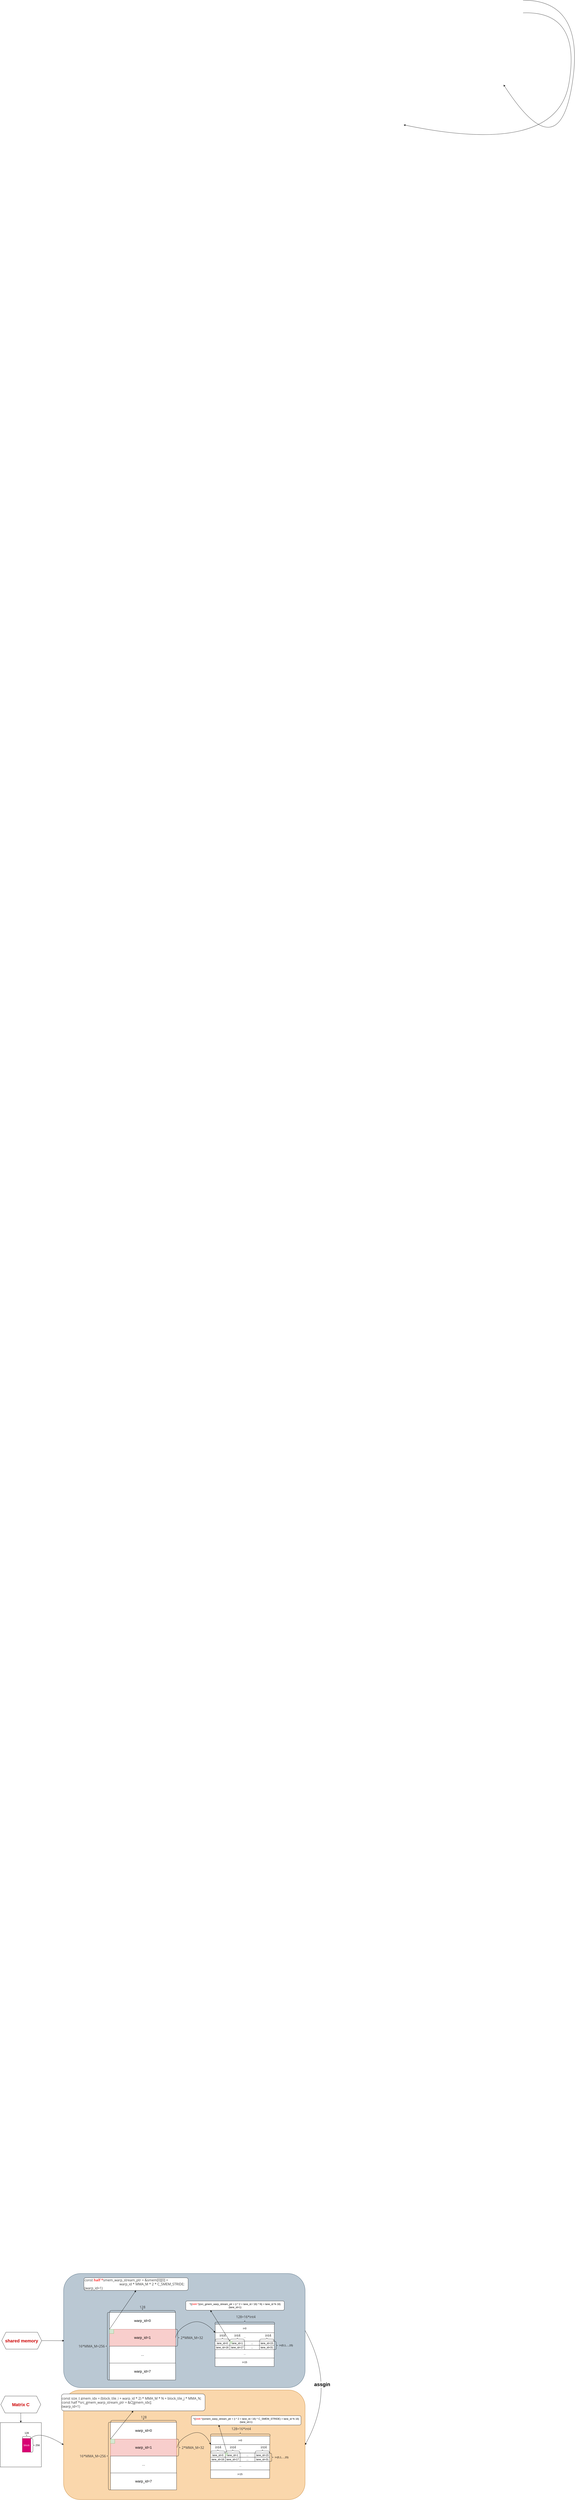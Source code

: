 <mxfile version="24.0.4" type="device">
  <diagram name="Page-1" id="_nR7e4XgD6fj8UJKNjDj">
    <mxGraphModel dx="4014" dy="-13033" grid="1" gridSize="10" guides="1" tooltips="1" connect="1" arrows="1" fold="1" page="1" pageScale="1" pageWidth="850" pageHeight="1100" math="0" shadow="0">
      <root>
        <mxCell id="0" />
        <mxCell id="1" parent="0" />
        <mxCell id="BASvvJVavqTpIo9RgMH1-2063" value="" style="rounded=1;whiteSpace=wrap;html=1;fillColor=#fad7ac;strokeColor=#b46504;" parent="1" vertex="1">
          <mxGeometry x="-1335.67" y="14871.44" width="1145" height="518.56" as="geometry" />
        </mxCell>
        <mxCell id="BASvvJVavqTpIo9RgMH1-2062" value="" style="rounded=1;whiteSpace=wrap;html=1;fillColor=#bac8d3;strokeColor=#23445d;" parent="1" vertex="1">
          <mxGeometry x="-1335.52" y="14320" width="1145" height="540" as="geometry" />
        </mxCell>
        <mxCell id="BASvvJVavqTpIo9RgMH1-695" value="" style="curved=1;endArrow=classic;html=1;rounded=0;entryX=0.5;entryY=1;entryDx=0;entryDy=0;exitX=1;exitY=0.5;exitDx=0;exitDy=0;" parent="1" target="BASvvJVavqTpIo9RgMH1-691" edge="1">
          <mxGeometry width="50" height="50" relative="1" as="geometry">
            <mxPoint x="842.71" y="3559.88" as="sourcePoint" />
            <mxPoint x="750.57" y="3960" as="targetPoint" />
            <Array as="points">
              <mxPoint x="1140" y="3560" />
              <mxPoint x="1010" y="4360" />
            </Array>
          </mxGeometry>
        </mxCell>
        <mxCell id="BASvvJVavqTpIo9RgMH1-696" value="" style="curved=1;endArrow=classic;html=1;rounded=0;entryX=0.5;entryY=1;entryDx=0;entryDy=0;exitX=1;exitY=0.5;exitDx=0;exitDy=0;" parent="1" target="BASvvJVavqTpIo9RgMH1-692" edge="1">
          <mxGeometry width="50" height="50" relative="1" as="geometry">
            <mxPoint x="842.83" y="3619.88" as="sourcePoint" />
            <mxPoint x="277" y="4150" as="targetPoint" />
            <Array as="points">
              <mxPoint x="1120" y="3610" />
              <mxPoint x="1000" y="4300" />
            </Array>
          </mxGeometry>
        </mxCell>
        <mxCell id="BASvvJVavqTpIo9RgMH1-1960" value="&lt;span class=&quot;md-plain md-expand&quot; style=&quot;box-sizing: border-box; caret-color: rgb(51, 51, 51); font-family: &amp;quot;Open Sans&amp;quot;, &amp;quot;Clear Sans&amp;quot;, &amp;quot;Helvetica Neue&amp;quot;, Helvetica, Arial, &amp;quot;Segoe UI Emoji&amp;quot;, sans-serif; font-size: 16px; orphans: 4; white-space-collapse: preserve; text-size-adjust: auto;&quot;&gt;&lt;font color=&quot;#333333&quot;&gt;const&lt;/font&gt;&lt;b style=&quot;&quot;&gt;&lt;font color=&quot;#ff3333&quot;&gt; half *&lt;/font&gt;&lt;/b&gt;&lt;font color=&quot;#333333&quot;&gt;smem_warp_stream_ptr = &amp;amp;smem[0][0] &lt;/font&gt;&lt;/span&gt;&lt;span class=&quot;md-plain&quot; style=&quot;box-sizing: border-box; caret-color: rgb(51, 51, 51); color: rgb(51, 51, 51); font-family: &amp;quot;Open Sans&amp;quot;, &amp;quot;Clear Sans&amp;quot;, &amp;quot;Helvetica Neue&amp;quot;, Helvetica, Arial, &amp;quot;Segoe UI Emoji&amp;quot;, sans-serif; font-size: 16px; orphans: 4; white-space-collapse: preserve; text-size-adjust: auto;&quot;&gt;+ &lt;/span&gt;&lt;div&gt;&lt;span class=&quot;md-plain&quot; style=&quot;box-sizing: border-box; caret-color: rgb(51, 51, 51); color: rgb(51, 51, 51); font-family: &amp;quot;Open Sans&amp;quot;, &amp;quot;Clear Sans&amp;quot;, &amp;quot;Helvetica Neue&amp;quot;, Helvetica, Arial, &amp;quot;Segoe UI Emoji&amp;quot;, sans-serif; font-size: 16px; orphans: 4; white-space-collapse: preserve; text-size-adjust: auto;&quot;&gt;&lt;span style=&quot;white-space: pre;&quot;&gt;&#x9;&lt;/span&gt;&lt;span style=&quot;white-space: pre;&quot;&gt;&#x9;&lt;/span&gt;&lt;span style=&quot;white-space: pre;&quot;&gt;&#x9;&lt;/span&gt;&lt;span style=&quot;white-space: pre;&quot;&gt;&#x9;&lt;/span&gt;&lt;span style=&quot;white-space: pre;&quot;&gt;&#x9;&lt;/span&gt;warp_id * MMA_M * 2 * C_SMEM_STRIDE;&lt;/span&gt;&lt;/div&gt;&lt;div&gt;&lt;span class=&quot;md-plain&quot; style=&quot;box-sizing: border-box; caret-color: rgb(51, 51, 51); color: rgb(51, 51, 51); font-family: &amp;quot;Open Sans&amp;quot;, &amp;quot;Clear Sans&amp;quot;, &amp;quot;Helvetica Neue&amp;quot;, Helvetica, Arial, &amp;quot;Segoe UI Emoji&amp;quot;, sans-serif; font-size: 16px; orphans: 4; white-space-collapse: preserve; text-size-adjust: auto;&quot;&gt;(warp_id=1)&lt;/span&gt;&lt;/div&gt;" style="rounded=1;whiteSpace=wrap;html=1;align=left;" parent="1" vertex="1">
          <mxGeometry x="-1239.36" y="14340" width="494.3" height="60" as="geometry" />
        </mxCell>
        <mxCell id="BASvvJVavqTpIo9RgMH1-1961" value="&lt;font style=&quot;font-size: 17px;&quot;&gt;warp_id=0&lt;/font&gt;" style="rounded=0;whiteSpace=wrap;html=1;" parent="1" vertex="1">
          <mxGeometry x="-1118.06" y="14504" width="313" height="80" as="geometry" />
        </mxCell>
        <mxCell id="BASvvJVavqTpIo9RgMH1-1968" value="&lt;font style=&quot;font-size: 17px;&quot;&gt;warp_id=1&lt;/font&gt;" style="rounded=0;whiteSpace=wrap;html=1;fillColor=#f8cecc;strokeColor=#b85450;" parent="1" vertex="1">
          <mxGeometry x="-1117.72" y="14584" width="313" height="80" as="geometry" />
        </mxCell>
        <mxCell id="BASvvJVavqTpIo9RgMH1-1969" value="" style="shape=curlyBracket;whiteSpace=wrap;html=1;rounded=1;flipH=1;labelPosition=right;verticalLabelPosition=middle;align=left;verticalAlign=middle;" parent="1" vertex="1">
          <mxGeometry x="-804.72" y="14584" width="20" height="80" as="geometry" />
        </mxCell>
        <mxCell id="BASvvJVavqTpIo9RgMH1-1970" value="&lt;span style=&quot;color: rgb(51, 51, 51); font-family: &amp;quot;Open Sans&amp;quot;, &amp;quot;Clear Sans&amp;quot;, &amp;quot;Helvetica Neue&amp;quot;, Helvetica, Arial, &amp;quot;Segoe UI Emoji&amp;quot;, sans-serif; font-size: 16px; orphans: 4; text-align: left; caret-color: rgb(51, 51, 51); white-space: pre-wrap;&quot;&gt;2*MMA_M=32&lt;/span&gt;" style="text;html=1;align=center;verticalAlign=middle;resizable=0;points=[];autosize=1;strokeColor=none;fillColor=none;" parent="1" vertex="1">
          <mxGeometry x="-793.2" y="14609" width="130" height="30" as="geometry" />
        </mxCell>
        <mxCell id="BASvvJVavqTpIo9RgMH1-1971" value="" style="shape=curlyBracket;whiteSpace=wrap;html=1;rounded=1;flipH=1;labelPosition=right;verticalLabelPosition=middle;align=left;verticalAlign=middle;rotation=-90;" parent="1" vertex="1">
          <mxGeometry x="-971.22" y="14340" width="20" height="310" as="geometry" />
        </mxCell>
        <mxCell id="BASvvJVavqTpIo9RgMH1-1972" value="&lt;span style=&quot;color: rgb(51, 51, 51); font-family: &amp;quot;Open Sans&amp;quot;, &amp;quot;Clear Sans&amp;quot;, &amp;quot;Helvetica Neue&amp;quot;, Helvetica, Arial, &amp;quot;Segoe UI Emoji&amp;quot;, sans-serif; font-size: 16px; orphans: 4; text-align: left; caret-color: rgb(51, 51, 51); white-space: pre-wrap;&quot;&gt;128&lt;/span&gt;" style="text;html=1;align=center;verticalAlign=middle;resizable=0;points=[];autosize=1;strokeColor=none;fillColor=none;" parent="1" vertex="1">
          <mxGeometry x="-986.58" y="14464" width="50" height="30" as="geometry" />
        </mxCell>
        <mxCell id="BASvvJVavqTpIo9RgMH1-1973" value="&lt;font style=&quot;font-size: 17px;&quot;&gt;...&lt;/font&gt;" style="rounded=0;whiteSpace=wrap;html=1;" parent="1" vertex="1">
          <mxGeometry x="-1118.08" y="14664" width="313" height="80" as="geometry" />
        </mxCell>
        <mxCell id="BASvvJVavqTpIo9RgMH1-1974" value="&lt;font style=&quot;font-size: 17px;&quot;&gt;warp_id=7&lt;/font&gt;" style="rounded=0;whiteSpace=wrap;html=1;" parent="1" vertex="1">
          <mxGeometry x="-1117.72" y="14744" width="313" height="80" as="geometry" />
        </mxCell>
        <mxCell id="BASvvJVavqTpIo9RgMH1-1975" value="" style="shape=curlyBracket;whiteSpace=wrap;html=1;rounded=1;labelPosition=left;verticalLabelPosition=middle;align=right;verticalAlign=middle;" parent="1" vertex="1">
          <mxGeometry x="-1138.06" y="14504" width="20" height="320" as="geometry" />
        </mxCell>
        <mxCell id="BASvvJVavqTpIo9RgMH1-1976" value="&lt;span style=&quot;color: rgb(51, 51, 51); font-family: &amp;quot;Open Sans&amp;quot;, &amp;quot;Clear Sans&amp;quot;, &amp;quot;Helvetica Neue&amp;quot;, Helvetica, Arial, &amp;quot;Segoe UI Emoji&amp;quot;, sans-serif; font-size: 16px; orphans: 4; text-align: left; caret-color: rgb(51, 51, 51); white-space: pre-wrap;&quot;&gt;16*MMA_M=256&lt;/span&gt;" style="text;html=1;align=center;verticalAlign=middle;resizable=0;points=[];autosize=1;strokeColor=none;fillColor=none;" parent="1" vertex="1">
          <mxGeometry x="-1273.06" y="14649" width="140" height="30" as="geometry" />
        </mxCell>
        <mxCell id="BASvvJVavqTpIo9RgMH1-1977" value="" style="whiteSpace=wrap;html=1;aspect=fixed;fillColor=#d5e8d4;strokeColor=#82b366;" parent="1" vertex="1">
          <mxGeometry x="-1117.72" y="14584" width="20" height="20" as="geometry" />
        </mxCell>
        <mxCell id="BASvvJVavqTpIo9RgMH1-1978" value="" style="endArrow=classic;html=1;rounded=0;entryX=0.5;entryY=1;entryDx=0;entryDy=0;exitX=0;exitY=1;exitDx=0;exitDy=0;" parent="1" source="BASvvJVavqTpIo9RgMH1-1961" target="BASvvJVavqTpIo9RgMH1-1960" edge="1">
          <mxGeometry width="50" height="50" relative="1" as="geometry">
            <mxPoint x="-1205.06" y="14504" as="sourcePoint" />
            <mxPoint x="-1155.06" y="14454" as="targetPoint" />
          </mxGeometry>
        </mxCell>
        <mxCell id="BASvvJVavqTpIo9RgMH1-1979" value="lane_id=0" style="rounded=0;whiteSpace=wrap;html=1;" parent="1" vertex="1">
          <mxGeometry x="-617.69" y="14640" width="70.19" height="20" as="geometry" />
        </mxCell>
        <mxCell id="BASvvJVavqTpIo9RgMH1-1983" value="..." style="rounded=0;whiteSpace=wrap;html=1;" parent="1" vertex="1">
          <mxGeometry x="-616.93" y="14600" width="280" height="40" as="geometry" />
        </mxCell>
        <mxCell id="BASvvJVavqTpIo9RgMH1-1984" value="i=0" style="rounded=0;whiteSpace=wrap;html=1;" parent="1" vertex="1">
          <mxGeometry x="-616.69" y="14560" width="280" height="40" as="geometry" />
        </mxCell>
        <mxCell id="BASvvJVavqTpIo9RgMH1-1985" value="" style="shape=curlyBracket;whiteSpace=wrap;html=1;rounded=1;flipH=1;labelPosition=right;verticalLabelPosition=middle;align=left;verticalAlign=middle;rotation=-90;" parent="1" vertex="1">
          <mxGeometry x="-486.44" y="14408.75" width="20" height="282.5" as="geometry" />
        </mxCell>
        <mxCell id="BASvvJVavqTpIo9RgMH1-1986" value="&lt;span style=&quot;color: rgb(51, 51, 51); font-family: &amp;quot;Open Sans&amp;quot;, &amp;quot;Clear Sans&amp;quot;, &amp;quot;Helvetica Neue&amp;quot;, Helvetica, Arial, &amp;quot;Segoe UI Emoji&amp;quot;, sans-serif; font-size: 16px; orphans: 4; text-align: left; caret-color: rgb(51, 51, 51); white-space: pre-wrap;&quot;&gt;128=16*int4&lt;/span&gt;" style="text;html=1;align=center;verticalAlign=middle;resizable=0;points=[];autosize=1;strokeColor=none;fillColor=none;" parent="1" vertex="1">
          <mxGeometry x="-526.67" y="14510" width="110" height="30" as="geometry" />
        </mxCell>
        <mxCell id="BASvvJVavqTpIo9RgMH1-1987" value="lane_id=16" style="rounded=0;whiteSpace=wrap;html=1;" parent="1" vertex="1">
          <mxGeometry x="-617.69" y="14660" width="70.19" height="20" as="geometry" />
        </mxCell>
        <mxCell id="BASvvJVavqTpIo9RgMH1-1988" value="lane_id=1" style="rounded=0;whiteSpace=wrap;html=1;" parent="1" vertex="1">
          <mxGeometry x="-547.5" y="14640" width="70.19" height="20" as="geometry" />
        </mxCell>
        <mxCell id="BASvvJVavqTpIo9RgMH1-1989" value="..." style="rounded=0;whiteSpace=wrap;html=1;" parent="1" vertex="1">
          <mxGeometry x="-477.31" y="14640" width="70.19" height="20" as="geometry" />
        </mxCell>
        <mxCell id="BASvvJVavqTpIo9RgMH1-1990" value="lane_id=15" style="rounded=0;whiteSpace=wrap;html=1;" parent="1" vertex="1">
          <mxGeometry x="-407.12" y="14640" width="70.19" height="20" as="geometry" />
        </mxCell>
        <mxCell id="BASvvJVavqTpIo9RgMH1-1991" value="lane_id=17" style="rounded=0;whiteSpace=wrap;html=1;" parent="1" vertex="1">
          <mxGeometry x="-547.5" y="14660" width="70.19" height="20" as="geometry" />
        </mxCell>
        <mxCell id="BASvvJVavqTpIo9RgMH1-1992" value="..." style="rounded=0;whiteSpace=wrap;html=1;" parent="1" vertex="1">
          <mxGeometry x="-477.31" y="14660" width="70.19" height="20" as="geometry" />
        </mxCell>
        <mxCell id="BASvvJVavqTpIo9RgMH1-1993" value="lane_id=31" style="rounded=0;whiteSpace=wrap;html=1;" parent="1" vertex="1">
          <mxGeometry x="-407.12" y="14660" width="70.19" height="20" as="geometry" />
        </mxCell>
        <mxCell id="BASvvJVavqTpIo9RgMH1-1994" value="" style="shape=curlyBracket;whiteSpace=wrap;html=1;rounded=1;labelPosition=left;verticalLabelPosition=middle;align=right;verticalAlign=middle;rotation=90;" parent="1" vertex="1">
          <mxGeometry x="-593.05" y="14596.82" width="20" height="66.88" as="geometry" />
        </mxCell>
        <mxCell id="BASvvJVavqTpIo9RgMH1-1996" value="" style="shape=curlyBracket;whiteSpace=wrap;html=1;rounded=1;labelPosition=left;verticalLabelPosition=middle;align=right;verticalAlign=middle;rotation=90;" parent="1" vertex="1">
          <mxGeometry x="-522.41" y="14596.82" width="20" height="66.88" as="geometry" />
        </mxCell>
        <mxCell id="BASvvJVavqTpIo9RgMH1-1997" value="" style="shape=curlyBracket;whiteSpace=wrap;html=1;rounded=1;labelPosition=left;verticalLabelPosition=middle;align=right;verticalAlign=middle;rotation=90;" parent="1" vertex="1">
          <mxGeometry x="-382.03" y="14596.82" width="20" height="66.88" as="geometry" />
        </mxCell>
        <mxCell id="BASvvJVavqTpIo9RgMH1-1999" value="&lt;span style=&quot;color: rgb(51, 51, 51); font-family: &amp;quot;Open Sans&amp;quot;, &amp;quot;Clear Sans&amp;quot;, &amp;quot;Helvetica Neue&amp;quot;, Helvetica, Arial, &amp;quot;Segoe UI Emoji&amp;quot;, sans-serif; font-size: 16px; font-style: normal; font-variant-ligatures: normal; font-variant-caps: normal; font-weight: 400; letter-spacing: normal; orphans: 4; text-align: left; text-indent: 0px; text-transform: none; widows: 2; word-spacing: 0px; -webkit-text-stroke-width: 0px; caret-color: rgb(51, 51, 51); white-space: pre-wrap; background-color: rgb(251, 251, 251); text-decoration-thickness: initial; text-decoration-style: initial; text-decoration-color: initial; display: inline !important; float: none;&quot;&gt;int4&lt;/span&gt;" style="text;whiteSpace=wrap;html=1;" parent="1" vertex="1">
          <mxGeometry x="-598.05" y="14596.82" width="30" height="30" as="geometry" />
        </mxCell>
        <mxCell id="BASvvJVavqTpIo9RgMH1-2000" value="&lt;span style=&quot;color: rgb(51, 51, 51); font-family: &amp;quot;Open Sans&amp;quot;, &amp;quot;Clear Sans&amp;quot;, &amp;quot;Helvetica Neue&amp;quot;, Helvetica, Arial, &amp;quot;Segoe UI Emoji&amp;quot;, sans-serif; font-size: 16px; font-style: normal; font-variant-ligatures: normal; font-variant-caps: normal; font-weight: 400; letter-spacing: normal; orphans: 4; text-align: left; text-indent: 0px; text-transform: none; widows: 2; word-spacing: 0px; -webkit-text-stroke-width: 0px; caret-color: rgb(51, 51, 51); white-space: pre-wrap; background-color: rgb(251, 251, 251); text-decoration-thickness: initial; text-decoration-style: initial; text-decoration-color: initial; display: inline !important; float: none;&quot;&gt;int4&lt;/span&gt;" style="text;whiteSpace=wrap;html=1;" parent="1" vertex="1">
          <mxGeometry x="-527.69" y="14596.82" width="30" height="30" as="geometry" />
        </mxCell>
        <mxCell id="BASvvJVavqTpIo9RgMH1-2001" value="&lt;span style=&quot;color: rgb(51, 51, 51); font-family: &amp;quot;Open Sans&amp;quot;, &amp;quot;Clear Sans&amp;quot;, &amp;quot;Helvetica Neue&amp;quot;, Helvetica, Arial, &amp;quot;Segoe UI Emoji&amp;quot;, sans-serif; font-size: 16px; font-style: normal; font-variant-ligatures: normal; font-variant-caps: normal; font-weight: 400; letter-spacing: normal; orphans: 4; text-align: left; text-indent: 0px; text-transform: none; widows: 2; word-spacing: 0px; -webkit-text-stroke-width: 0px; caret-color: rgb(51, 51, 51); white-space: pre-wrap; background-color: rgb(251, 251, 251); text-decoration-thickness: initial; text-decoration-style: initial; text-decoration-color: initial; display: inline !important; float: none;&quot;&gt;int4&lt;/span&gt;" style="text;whiteSpace=wrap;html=1;" parent="1" vertex="1">
          <mxGeometry x="-382.03" y="14596.82" width="30" height="30" as="geometry" />
        </mxCell>
        <mxCell id="BASvvJVavqTpIo9RgMH1-2003" value="..." style="rounded=0;whiteSpace=wrap;html=1;" parent="1" vertex="1">
          <mxGeometry x="-617.19" y="14680" width="280" height="40" as="geometry" />
        </mxCell>
        <mxCell id="BASvvJVavqTpIo9RgMH1-2004" value="i=15" style="rounded=0;whiteSpace=wrap;html=1;" parent="1" vertex="1">
          <mxGeometry x="-617.44" y="14720" width="280" height="40" as="geometry" />
        </mxCell>
        <mxCell id="BASvvJVavqTpIo9RgMH1-2005" value="" style="shape=curlyBracket;whiteSpace=wrap;html=1;rounded=1;flipH=1;labelPosition=right;verticalLabelPosition=middle;align=left;verticalAlign=middle;" parent="1" vertex="1">
          <mxGeometry x="-337.67" y="14641" width="20" height="38.75" as="geometry" />
        </mxCell>
        <mxCell id="BASvvJVavqTpIo9RgMH1-2009" value="i=(0,1,...,15)" style="text;html=1;align=center;verticalAlign=middle;resizable=0;points=[];autosize=1;strokeColor=none;fillColor=none;" parent="1" vertex="1">
          <mxGeometry x="-325.7" y="14645.38" width="90" height="30" as="geometry" />
        </mxCell>
        <mxCell id="BASvvJVavqTpIo9RgMH1-2010" value="" style="rounded=0;whiteSpace=wrap;html=1;" parent="1" vertex="1">
          <mxGeometry x="-1635.92" y="15025.72" width="195" height="210" as="geometry" />
        </mxCell>
        <mxCell id="BASvvJVavqTpIo9RgMH1-2011" value="block" style="rounded=0;whiteSpace=wrap;html=1;fillColor=#d80073;fontColor=#ffffff;strokeColor=#A50040;" parent="1" vertex="1">
          <mxGeometry x="-1531.08" y="15100.72" width="40" height="65" as="geometry" />
        </mxCell>
        <mxCell id="BASvvJVavqTpIo9RgMH1-2014" value="&lt;font style=&quot;font-size: 17px;&quot;&gt;warp_id=0&lt;/font&gt;" style="rounded=0;whiteSpace=wrap;html=1;" parent="1" vertex="1">
          <mxGeometry x="-1113.29" y="15024" width="313" height="80" as="geometry" />
        </mxCell>
        <mxCell id="BASvvJVavqTpIo9RgMH1-2015" value="&lt;font style=&quot;font-size: 17px;&quot;&gt;warp_id=1&lt;/font&gt;" style="rounded=0;whiteSpace=wrap;html=1;fillColor=#f8cecc;strokeColor=#b85450;" parent="1" vertex="1">
          <mxGeometry x="-1112.95" y="15104" width="313" height="80" as="geometry" />
        </mxCell>
        <mxCell id="BASvvJVavqTpIo9RgMH1-2016" value="" style="shape=curlyBracket;whiteSpace=wrap;html=1;rounded=1;flipH=1;labelPosition=right;verticalLabelPosition=middle;align=left;verticalAlign=middle;" parent="1" vertex="1">
          <mxGeometry x="-799.95" y="15104" width="20" height="80" as="geometry" />
        </mxCell>
        <mxCell id="BASvvJVavqTpIo9RgMH1-2017" value="&lt;span style=&quot;color: rgb(51, 51, 51); font-family: &amp;quot;Open Sans&amp;quot;, &amp;quot;Clear Sans&amp;quot;, &amp;quot;Helvetica Neue&amp;quot;, Helvetica, Arial, &amp;quot;Segoe UI Emoji&amp;quot;, sans-serif; font-size: 16px; orphans: 4; text-align: left; caret-color: rgb(51, 51, 51); white-space: pre-wrap;&quot;&gt;2*MMA_M=32&lt;/span&gt;" style="text;html=1;align=center;verticalAlign=middle;resizable=0;points=[];autosize=1;strokeColor=none;fillColor=none;" parent="1" vertex="1">
          <mxGeometry x="-788.43" y="15129" width="130" height="30" as="geometry" />
        </mxCell>
        <mxCell id="BASvvJVavqTpIo9RgMH1-2018" value="" style="shape=curlyBracket;whiteSpace=wrap;html=1;rounded=1;flipH=1;labelPosition=right;verticalLabelPosition=middle;align=left;verticalAlign=middle;rotation=-90;" parent="1" vertex="1">
          <mxGeometry x="-966.45" y="14860" width="20" height="310" as="geometry" />
        </mxCell>
        <mxCell id="BASvvJVavqTpIo9RgMH1-2019" value="&lt;span style=&quot;color: rgb(51, 51, 51); font-family: &amp;quot;Open Sans&amp;quot;, &amp;quot;Clear Sans&amp;quot;, &amp;quot;Helvetica Neue&amp;quot;, Helvetica, Arial, &amp;quot;Segoe UI Emoji&amp;quot;, sans-serif; font-size: 16px; orphans: 4; text-align: left; caret-color: rgb(51, 51, 51); white-space: pre-wrap;&quot;&gt;128&lt;/span&gt;" style="text;html=1;align=center;verticalAlign=middle;resizable=0;points=[];autosize=1;strokeColor=none;fillColor=none;" parent="1" vertex="1">
          <mxGeometry x="-981.45" y="14985" width="50" height="30" as="geometry" />
        </mxCell>
        <mxCell id="BASvvJVavqTpIo9RgMH1-2020" value="&lt;font style=&quot;font-size: 17px;&quot;&gt;...&lt;/font&gt;" style="rounded=0;whiteSpace=wrap;html=1;" parent="1" vertex="1">
          <mxGeometry x="-1113.31" y="15184" width="313" height="80" as="geometry" />
        </mxCell>
        <mxCell id="BASvvJVavqTpIo9RgMH1-2021" value="&lt;font style=&quot;font-size: 17px;&quot;&gt;warp_id=7&lt;/font&gt;" style="rounded=0;whiteSpace=wrap;html=1;" parent="1" vertex="1">
          <mxGeometry x="-1112.95" y="15264" width="313" height="80" as="geometry" />
        </mxCell>
        <mxCell id="BASvvJVavqTpIo9RgMH1-2022" value="" style="shape=curlyBracket;whiteSpace=wrap;html=1;rounded=1;labelPosition=left;verticalLabelPosition=middle;align=right;verticalAlign=middle;" parent="1" vertex="1">
          <mxGeometry x="-1133.29" y="15024" width="20" height="320" as="geometry" />
        </mxCell>
        <mxCell id="BASvvJVavqTpIo9RgMH1-2023" value="&lt;span style=&quot;color: rgb(51, 51, 51); font-family: &amp;quot;Open Sans&amp;quot;, &amp;quot;Clear Sans&amp;quot;, &amp;quot;Helvetica Neue&amp;quot;, Helvetica, Arial, &amp;quot;Segoe UI Emoji&amp;quot;, sans-serif; font-size: 16px; orphans: 4; text-align: left; caret-color: rgb(51, 51, 51); white-space: pre-wrap;&quot;&gt;16*MMA_M=256&lt;/span&gt;" style="text;html=1;align=center;verticalAlign=middle;resizable=0;points=[];autosize=1;strokeColor=none;fillColor=none;" parent="1" vertex="1">
          <mxGeometry x="-1268.29" y="15169" width="140" height="30" as="geometry" />
        </mxCell>
        <mxCell id="BASvvJVavqTpIo9RgMH1-2024" value="" style="whiteSpace=wrap;html=1;aspect=fixed;fillColor=#d5e8d4;strokeColor=#82b366;" parent="1" vertex="1">
          <mxGeometry x="-1112.95" y="15104" width="20" height="20" as="geometry" />
        </mxCell>
        <mxCell id="BASvvJVavqTpIo9RgMH1-2025" value="" style="shape=curlyBracket;whiteSpace=wrap;html=1;rounded=1;flipH=1;labelPosition=right;verticalLabelPosition=middle;align=left;verticalAlign=middle;" parent="1" vertex="1">
          <mxGeometry x="-1490.92" y="15100.72" width="20" height="65" as="geometry" />
        </mxCell>
        <mxCell id="BASvvJVavqTpIo9RgMH1-2026" value="256" style="text;html=1;align=center;verticalAlign=middle;resizable=0;points=[];autosize=1;strokeColor=none;fillColor=none;" parent="1" vertex="1">
          <mxGeometry x="-1479.45" y="15118.22" width="40" height="30" as="geometry" />
        </mxCell>
        <mxCell id="BASvvJVavqTpIo9RgMH1-2027" value="" style="shape=curlyBracket;whiteSpace=wrap;html=1;rounded=1;labelPosition=left;verticalLabelPosition=middle;align=right;verticalAlign=middle;rotation=90;" parent="1" vertex="1">
          <mxGeometry x="-1520.91" y="15071.72" width="20" height="39" as="geometry" />
        </mxCell>
        <mxCell id="BASvvJVavqTpIo9RgMH1-2028" value="128" style="text;html=1;align=center;verticalAlign=middle;resizable=0;points=[];autosize=1;strokeColor=none;fillColor=none;" parent="1" vertex="1">
          <mxGeometry x="-1531.08" y="15059.72" width="40" height="30" as="geometry" />
        </mxCell>
        <mxCell id="BASvvJVavqTpIo9RgMH1-2029" value="&lt;div&gt;&lt;font color=&quot;#cc0000&quot; style=&quot;font-size: 21px;&quot;&gt;&lt;b&gt;shared memory&lt;/b&gt;&lt;/font&gt;&lt;/div&gt;" style="shape=hexagon;perimeter=hexagonPerimeter2;whiteSpace=wrap;html=1;fixedSize=1;" parent="1" vertex="1">
          <mxGeometry x="-1628.9" y="14597.82" width="189.45" height="80" as="geometry" />
        </mxCell>
        <mxCell id="BASvvJVavqTpIo9RgMH1-2030" value="" style="curved=1;endArrow=classic;html=1;rounded=0;exitX=1;exitY=0.5;exitDx=0;exitDy=0;entryX=0;entryY=1;entryDx=0;entryDy=0;" parent="1" source="BASvvJVavqTpIo9RgMH1-1968" target="BASvvJVavqTpIo9RgMH1-1984" edge="1">
          <mxGeometry width="50" height="50" relative="1" as="geometry">
            <mxPoint x="-638.69" y="14430" as="sourcePoint" />
            <mxPoint x="-588.69" y="14380" as="targetPoint" />
            <Array as="points">
              <mxPoint x="-794.69" y="14580" />
              <mxPoint x="-678.69" y="14530" />
            </Array>
          </mxGeometry>
        </mxCell>
        <mxCell id="BASvvJVavqTpIo9RgMH1-2031" value="&lt;span style=&quot;caret-color: rgb(51, 51, 51); color: rgb(51, 51, 51); font-family: &amp;quot;Open Sans&amp;quot;, &amp;quot;Clear Sans&amp;quot;, &amp;quot;Helvetica Neue&amp;quot;, Helvetica, Arial, &amp;quot;Segoe UI Emoji&amp;quot;, sans-serif; font-size: 16px; orphans: 4; white-space-collapse: preserve; text-size-adjust: auto; background-color: rgb(255, 255, 255);&quot;&gt;const size_t gmem_idx = (block_tile_i + warp_id * 2) * MMA_M * N + block_tile_j * MMA_N;&lt;/span&gt;&lt;div&gt;&lt;div style=&quot;orphans: 4;&quot;&gt;&lt;span style=&quot;caret-color: rgb(51, 51, 51); color: rgb(51, 51, 51); font-family: &amp;quot;Open Sans&amp;quot;, &amp;quot;Clear Sans&amp;quot;, &amp;quot;Helvetica Neue&amp;quot;, Helvetica, Arial, &amp;quot;Segoe UI Emoji&amp;quot;, sans-serif; font-size: 16px; white-space-collapse: preserve; text-size-adjust: auto; background-color: rgb(255, 255, 255);&quot;&gt;const half *src_gmem_warp_stream_ptr = &amp;amp;C[gmem_idx];&lt;/span&gt;&lt;font face=&quot;Open Sans, Clear Sans, Helvetica Neue, Helvetica, Arial, Segoe UI Emoji, sans-serif&quot; color=&quot;#333333&quot;&gt;&lt;span style=&quot;font-size: 16px; caret-color: rgb(51, 51, 51); white-space-collapse: preserve;&quot;&gt;&lt;br&gt;&lt;/span&gt;&lt;/font&gt;&lt;/div&gt;&lt;div&gt;&lt;span style=&quot;caret-color: rgb(51, 51, 51); color: rgb(51, 51, 51); font-family: &amp;quot;Open Sans&amp;quot;, &amp;quot;Clear Sans&amp;quot;, &amp;quot;Helvetica Neue&amp;quot;, Helvetica, Arial, &amp;quot;Segoe UI Emoji&amp;quot;, sans-serif; font-size: 16px; orphans: 4; white-space-collapse: preserve; text-size-adjust: auto; background-color: rgb(255, 255, 255);&quot;&gt;(warp_id=1)&lt;/span&gt;&lt;/div&gt;&lt;/div&gt;" style="rounded=1;whiteSpace=wrap;html=1;align=left;" parent="1" vertex="1">
          <mxGeometry x="-1345.54" y="14890" width="680.7" height="80" as="geometry" />
        </mxCell>
        <mxCell id="BASvvJVavqTpIo9RgMH1-2032" value="" style="endArrow=classic;html=1;rounded=0;entryX=0.5;entryY=1;entryDx=0;entryDy=0;exitX=0;exitY=1;exitDx=0;exitDy=0;" parent="1" source="BASvvJVavqTpIo9RgMH1-2014" target="BASvvJVavqTpIo9RgMH1-2031" edge="1">
          <mxGeometry width="50" height="50" relative="1" as="geometry">
            <mxPoint x="-1108" y="14594" as="sourcePoint" />
            <mxPoint x="-982" y="14410" as="targetPoint" />
          </mxGeometry>
        </mxCell>
        <mxCell id="BASvvJVavqTpIo9RgMH1-2033" value="*((&lt;b style=&quot;color: rgb(255, 51, 51);&quot;&gt;int4 *&lt;/b&gt;)(src_gmem_warp_stream_ptr + (i * 2 + lane_id / 16) * N) + lane_id % 16)&lt;div&gt;(lane_id=1)&lt;/div&gt;" style="rounded=1;whiteSpace=wrap;html=1;" parent="1" vertex="1">
          <mxGeometry x="-756.27" y="14450" width="467" height="44" as="geometry" />
        </mxCell>
        <mxCell id="BASvvJVavqTpIo9RgMH1-2034" value="" style="whiteSpace=wrap;html=1;aspect=fixed;fillColor=#d5e8d4;strokeColor=#82b366;" parent="1" vertex="1">
          <mxGeometry x="-547.5" y="14640" width="11" height="11" as="geometry" />
        </mxCell>
        <mxCell id="BASvvJVavqTpIo9RgMH1-2036" value="" style="endArrow=classic;html=1;rounded=0;entryX=0.25;entryY=1;entryDx=0;entryDy=0;exitX=0;exitY=0;exitDx=0;exitDy=0;" parent="1" source="BASvvJVavqTpIo9RgMH1-1988" target="BASvvJVavqTpIo9RgMH1-2033" edge="1">
          <mxGeometry width="50" height="50" relative="1" as="geometry">
            <mxPoint x="-600" y="14570" as="sourcePoint" />
            <mxPoint x="-550" y="14520" as="targetPoint" />
          </mxGeometry>
        </mxCell>
        <mxCell id="BASvvJVavqTpIo9RgMH1-2037" value="lane_id=0" style="rounded=0;whiteSpace=wrap;html=1;" parent="1" vertex="1">
          <mxGeometry x="-639" y="15169.62" width="70.19" height="20" as="geometry" />
        </mxCell>
        <mxCell id="BASvvJVavqTpIo9RgMH1-2038" value="..." style="rounded=0;whiteSpace=wrap;html=1;" parent="1" vertex="1">
          <mxGeometry x="-638.24" y="15129.62" width="280" height="40" as="geometry" />
        </mxCell>
        <mxCell id="BASvvJVavqTpIo9RgMH1-2039" value="i=0" style="rounded=0;whiteSpace=wrap;html=1;" parent="1" vertex="1">
          <mxGeometry x="-638" y="15089.62" width="280" height="40" as="geometry" />
        </mxCell>
        <mxCell id="BASvvJVavqTpIo9RgMH1-2040" value="" style="shape=curlyBracket;whiteSpace=wrap;html=1;rounded=1;flipH=1;labelPosition=right;verticalLabelPosition=middle;align=left;verticalAlign=middle;rotation=-90;" parent="1" vertex="1">
          <mxGeometry x="-507.75" y="14938.37" width="20" height="282.5" as="geometry" />
        </mxCell>
        <mxCell id="BASvvJVavqTpIo9RgMH1-2041" value="lane_id=16" style="rounded=0;whiteSpace=wrap;html=1;" parent="1" vertex="1">
          <mxGeometry x="-639" y="15189.62" width="70.19" height="20" as="geometry" />
        </mxCell>
        <mxCell id="BASvvJVavqTpIo9RgMH1-2042" value="lane_id=1" style="rounded=0;whiteSpace=wrap;html=1;" parent="1" vertex="1">
          <mxGeometry x="-568.81" y="15169.62" width="70.19" height="20" as="geometry" />
        </mxCell>
        <mxCell id="BASvvJVavqTpIo9RgMH1-2043" value="..." style="rounded=0;whiteSpace=wrap;html=1;" parent="1" vertex="1">
          <mxGeometry x="-498.62" y="15169.62" width="70.19" height="20" as="geometry" />
        </mxCell>
        <mxCell id="BASvvJVavqTpIo9RgMH1-2044" value="lane_id=15" style="rounded=0;whiteSpace=wrap;html=1;" parent="1" vertex="1">
          <mxGeometry x="-428.43" y="15169.62" width="70.19" height="20" as="geometry" />
        </mxCell>
        <mxCell id="BASvvJVavqTpIo9RgMH1-2045" value="lane_id=17" style="rounded=0;whiteSpace=wrap;html=1;" parent="1" vertex="1">
          <mxGeometry x="-568.81" y="15189.62" width="70.19" height="20" as="geometry" />
        </mxCell>
        <mxCell id="BASvvJVavqTpIo9RgMH1-2046" value="..." style="rounded=0;whiteSpace=wrap;html=1;" parent="1" vertex="1">
          <mxGeometry x="-498.62" y="15189.62" width="70.19" height="20" as="geometry" />
        </mxCell>
        <mxCell id="BASvvJVavqTpIo9RgMH1-2047" value="lane_id=31" style="rounded=0;whiteSpace=wrap;html=1;" parent="1" vertex="1">
          <mxGeometry x="-428.43" y="15189.62" width="70.19" height="20" as="geometry" />
        </mxCell>
        <mxCell id="BASvvJVavqTpIo9RgMH1-2048" value="" style="shape=curlyBracket;whiteSpace=wrap;html=1;rounded=1;labelPosition=left;verticalLabelPosition=middle;align=right;verticalAlign=middle;rotation=90;" parent="1" vertex="1">
          <mxGeometry x="-614.36" y="15126.44" width="20" height="66.88" as="geometry" />
        </mxCell>
        <mxCell id="BASvvJVavqTpIo9RgMH1-2049" value="" style="shape=curlyBracket;whiteSpace=wrap;html=1;rounded=1;labelPosition=left;verticalLabelPosition=middle;align=right;verticalAlign=middle;rotation=90;" parent="1" vertex="1">
          <mxGeometry x="-543.72" y="15126.44" width="20" height="66.88" as="geometry" />
        </mxCell>
        <mxCell id="BASvvJVavqTpIo9RgMH1-2050" value="" style="shape=curlyBracket;whiteSpace=wrap;html=1;rounded=1;labelPosition=left;verticalLabelPosition=middle;align=right;verticalAlign=middle;rotation=90;" parent="1" vertex="1">
          <mxGeometry x="-403.34" y="15126.44" width="20" height="66.88" as="geometry" />
        </mxCell>
        <mxCell id="BASvvJVavqTpIo9RgMH1-2051" value="&lt;span style=&quot;color: rgb(51, 51, 51); font-family: &amp;quot;Open Sans&amp;quot;, &amp;quot;Clear Sans&amp;quot;, &amp;quot;Helvetica Neue&amp;quot;, Helvetica, Arial, &amp;quot;Segoe UI Emoji&amp;quot;, sans-serif; font-size: 16px; font-style: normal; font-variant-ligatures: normal; font-variant-caps: normal; font-weight: 400; letter-spacing: normal; orphans: 4; text-align: left; text-indent: 0px; text-transform: none; widows: 2; word-spacing: 0px; -webkit-text-stroke-width: 0px; caret-color: rgb(51, 51, 51); white-space: pre-wrap; background-color: rgb(251, 251, 251); text-decoration-thickness: initial; text-decoration-style: initial; text-decoration-color: initial; display: inline !important; float: none;&quot;&gt;int4&lt;/span&gt;" style="text;whiteSpace=wrap;html=1;" parent="1" vertex="1">
          <mxGeometry x="-619.36" y="15126.44" width="30" height="30" as="geometry" />
        </mxCell>
        <mxCell id="BASvvJVavqTpIo9RgMH1-2052" value="&lt;span style=&quot;color: rgb(51, 51, 51); font-family: &amp;quot;Open Sans&amp;quot;, &amp;quot;Clear Sans&amp;quot;, &amp;quot;Helvetica Neue&amp;quot;, Helvetica, Arial, &amp;quot;Segoe UI Emoji&amp;quot;, sans-serif; font-size: 16px; font-style: normal; font-variant-ligatures: normal; font-variant-caps: normal; font-weight: 400; letter-spacing: normal; orphans: 4; text-align: left; text-indent: 0px; text-transform: none; widows: 2; word-spacing: 0px; -webkit-text-stroke-width: 0px; caret-color: rgb(51, 51, 51); white-space: pre-wrap; background-color: rgb(251, 251, 251); text-decoration-thickness: initial; text-decoration-style: initial; text-decoration-color: initial; display: inline !important; float: none;&quot;&gt;int4&lt;/span&gt;" style="text;whiteSpace=wrap;html=1;" parent="1" vertex="1">
          <mxGeometry x="-549" y="15126.44" width="30" height="30" as="geometry" />
        </mxCell>
        <mxCell id="BASvvJVavqTpIo9RgMH1-2053" value="&lt;span style=&quot;color: rgb(51, 51, 51); font-family: &amp;quot;Open Sans&amp;quot;, &amp;quot;Clear Sans&amp;quot;, &amp;quot;Helvetica Neue&amp;quot;, Helvetica, Arial, &amp;quot;Segoe UI Emoji&amp;quot;, sans-serif; font-size: 16px; font-style: normal; font-variant-ligatures: normal; font-variant-caps: normal; font-weight: 400; letter-spacing: normal; orphans: 4; text-align: left; text-indent: 0px; text-transform: none; widows: 2; word-spacing: 0px; -webkit-text-stroke-width: 0px; caret-color: rgb(51, 51, 51); white-space: pre-wrap; background-color: rgb(251, 251, 251); text-decoration-thickness: initial; text-decoration-style: initial; text-decoration-color: initial; display: inline !important; float: none;&quot;&gt;int4&lt;/span&gt;" style="text;whiteSpace=wrap;html=1;" parent="1" vertex="1">
          <mxGeometry x="-403.34" y="15126.44" width="30" height="30" as="geometry" />
        </mxCell>
        <mxCell id="BASvvJVavqTpIo9RgMH1-2054" value="..." style="rounded=0;whiteSpace=wrap;html=1;" parent="1" vertex="1">
          <mxGeometry x="-638.5" y="15209.62" width="280" height="40" as="geometry" />
        </mxCell>
        <mxCell id="BASvvJVavqTpIo9RgMH1-2055" value="i=15" style="rounded=0;whiteSpace=wrap;html=1;" parent="1" vertex="1">
          <mxGeometry x="-638.75" y="15249.62" width="280" height="40" as="geometry" />
        </mxCell>
        <mxCell id="BASvvJVavqTpIo9RgMH1-2056" value="" style="shape=curlyBracket;whiteSpace=wrap;html=1;rounded=1;flipH=1;labelPosition=right;verticalLabelPosition=middle;align=left;verticalAlign=middle;" parent="1" vertex="1">
          <mxGeometry x="-358.98" y="15170.62" width="20" height="38.75" as="geometry" />
        </mxCell>
        <mxCell id="BASvvJVavqTpIo9RgMH1-2057" value="i=(0,1,...,15)" style="text;html=1;align=center;verticalAlign=middle;resizable=0;points=[];autosize=1;strokeColor=none;fillColor=none;" parent="1" vertex="1">
          <mxGeometry x="-347.01" y="15175" width="90" height="30" as="geometry" />
        </mxCell>
        <mxCell id="BASvvJVavqTpIo9RgMH1-2058" value="" style="whiteSpace=wrap;html=1;aspect=fixed;fillColor=#d5e8d4;strokeColor=#82b366;" parent="1" vertex="1">
          <mxGeometry x="-568.81" y="15169.62" width="11" height="11" as="geometry" />
        </mxCell>
        <mxCell id="BASvvJVavqTpIo9RgMH1-2059" value="&lt;span style=&quot;color: rgb(51, 51, 51); font-family: &amp;quot;Open Sans&amp;quot;, &amp;quot;Clear Sans&amp;quot;, &amp;quot;Helvetica Neue&amp;quot;, Helvetica, Arial, &amp;quot;Segoe UI Emoji&amp;quot;, sans-serif; font-size: 16px; orphans: 4; text-align: left; caret-color: rgb(51, 51, 51); white-space: pre-wrap;&quot;&gt;128=16*int4&lt;/span&gt;" style="text;html=1;align=center;verticalAlign=middle;resizable=0;points=[];autosize=1;strokeColor=none;fillColor=none;" parent="1" vertex="1">
          <mxGeometry x="-549.0" y="15040" width="110" height="30" as="geometry" />
        </mxCell>
        <mxCell id="BASvvJVavqTpIo9RgMH1-2060" value="&lt;div&gt;*((&lt;b&gt;&lt;font color=&quot;#ff3333&quot;&gt;int4 *&lt;/font&gt;&lt;/b&gt;)(smem_warp_stream_ptr + (i * 2 + lane_id / 16) * C_SMEM_STRIDE) + lane_id % 16)&lt;/div&gt;&lt;div&gt;(lane_id=1)&lt;/div&gt;" style="rounded=1;whiteSpace=wrap;html=1;" parent="1" vertex="1">
          <mxGeometry x="-729.75" y="14993" width="519.75" height="44" as="geometry" />
        </mxCell>
        <mxCell id="BASvvJVavqTpIo9RgMH1-2061" value="" style="endArrow=classic;html=1;rounded=0;exitX=0.75;exitY=0;exitDx=0;exitDy=0;entryX=0.25;entryY=1;entryDx=0;entryDy=0;" parent="1" source="BASvvJVavqTpIo9RgMH1-2058" target="BASvvJVavqTpIo9RgMH1-2060" edge="1">
          <mxGeometry width="50" height="50" relative="1" as="geometry">
            <mxPoint x="-560" y="14940" as="sourcePoint" />
            <mxPoint x="-510" y="14890" as="targetPoint" />
          </mxGeometry>
        </mxCell>
        <mxCell id="BASvvJVavqTpIo9RgMH1-2064" style="edgeStyle=orthogonalEdgeStyle;rounded=0;orthogonalLoop=1;jettySize=auto;html=1;entryX=0.002;entryY=0.589;entryDx=0;entryDy=0;entryPerimeter=0;" parent="1" source="BASvvJVavqTpIo9RgMH1-2029" target="BASvvJVavqTpIo9RgMH1-2062" edge="1">
          <mxGeometry relative="1" as="geometry" />
        </mxCell>
        <mxCell id="BASvvJVavqTpIo9RgMH1-2065" value="" style="curved=1;endArrow=classic;html=1;rounded=0;exitX=1;exitY=0;exitDx=0;exitDy=0;entryX=0;entryY=0.5;entryDx=0;entryDy=0;" parent="1" source="BASvvJVavqTpIo9RgMH1-2011" target="BASvvJVavqTpIo9RgMH1-2063" edge="1">
          <mxGeometry width="50" height="50" relative="1" as="geometry">
            <mxPoint x="-1550" y="14930" as="sourcePoint" />
            <mxPoint x="-1500" y="14880" as="targetPoint" />
            <Array as="points">
              <mxPoint x="-1450" y="15060" />
            </Array>
          </mxGeometry>
        </mxCell>
        <mxCell id="BASvvJVavqTpIo9RgMH1-2067" style="edgeStyle=orthogonalEdgeStyle;rounded=0;orthogonalLoop=1;jettySize=auto;html=1;entryX=0.5;entryY=0;entryDx=0;entryDy=0;" parent="1" source="BASvvJVavqTpIo9RgMH1-2066" target="BASvvJVavqTpIo9RgMH1-2010" edge="1">
          <mxGeometry relative="1" as="geometry" />
        </mxCell>
        <mxCell id="BASvvJVavqTpIo9RgMH1-2066" value="&lt;div&gt;&lt;font color=&quot;#cc0000&quot; style=&quot;font-size: 21px;&quot;&gt;&lt;b&gt;Matrix C&lt;/b&gt;&lt;/font&gt;&lt;/div&gt;" style="shape=hexagon;perimeter=hexagonPerimeter2;whiteSpace=wrap;html=1;fixedSize=1;" parent="1" vertex="1">
          <mxGeometry x="-1633.15" y="14900" width="189.45" height="80" as="geometry" />
        </mxCell>
        <mxCell id="BASvvJVavqTpIo9RgMH1-2068" value="" style="curved=1;endArrow=classic;html=1;rounded=0;exitX=1;exitY=0.5;exitDx=0;exitDy=0;entryX=1;entryY=0.5;entryDx=0;entryDy=0;" parent="1" source="BASvvJVavqTpIo9RgMH1-2062" target="BASvvJVavqTpIo9RgMH1-2063" edge="1">
          <mxGeometry width="50" height="50" relative="1" as="geometry">
            <mxPoint x="-90" y="14600" as="sourcePoint" />
            <mxPoint x="-120" y="14780" as="targetPoint" />
            <Array as="points">
              <mxPoint x="-40" y="14860" />
            </Array>
          </mxGeometry>
        </mxCell>
        <mxCell id="BASvvJVavqTpIo9RgMH1-2070" value="&lt;font style=&quot;font-size: 24px;&quot;&gt;&lt;b&gt;assgin&lt;/b&gt;&lt;/font&gt;" style="edgeLabel;html=1;align=center;verticalAlign=middle;resizable=0;points=[];" parent="BASvvJVavqTpIo9RgMH1-2068" vertex="1" connectable="0">
          <mxGeometry x="-0.156" y="-54" relative="1" as="geometry">
            <mxPoint as="offset" />
          </mxGeometry>
        </mxCell>
        <mxCell id="BASvvJVavqTpIo9RgMH1-2069" value="" style="curved=1;endArrow=classic;html=1;rounded=0;exitX=0.9;exitY=0.5;exitDx=0;exitDy=0;entryX=0;entryY=1;entryDx=0;entryDy=0;exitPerimeter=0;" parent="1" source="BASvvJVavqTpIo9RgMH1-2016" target="BASvvJVavqTpIo9RgMH1-2039" edge="1">
          <mxGeometry width="50" height="50" relative="1" as="geometry">
            <mxPoint x="-800.29" y="15148.22" as="sourcePoint" />
            <mxPoint x="-612.29" y="15124.22" as="targetPoint" />
            <Array as="points">
              <mxPoint x="-789.98" y="15104.22" />
              <mxPoint x="-673.98" y="15054.22" />
            </Array>
          </mxGeometry>
        </mxCell>
      </root>
    </mxGraphModel>
  </diagram>
</mxfile>
